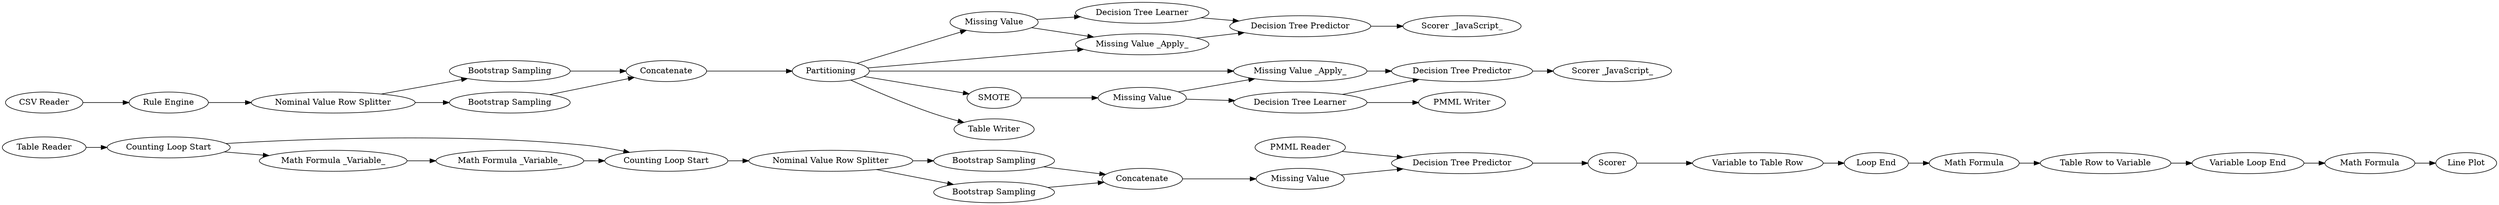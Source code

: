 digraph {
	183 -> 184
	179 -> 186
	117 -> 123
	184 -> 168
	129 -> 120
	150 -> 149
	117 -> 115
	130 -> 132
	168 -> 189
	182 -> 188
	123 -> 124
	146 -> 181
	180 -> 146
	120 -> 117
	128 -> 129
	186 -> 187
	173 -> 146
	149 -> 140
	188 -> 160
	127 -> 129
	120 -> 135
	126 -> 127
	120 -> 136
	186 -> 152
	96 -> 126
	147 -> 140
	131 -> 130
	136 -> 131
	126 -> 128
	115 -> 124
	153 -> 187
	140 -> 173
	120 -> 115
	160 -> 183
	187 -> 150
	130 -> 178
	152 -> 153
	132 -> 138
	181 -> 182
	185 -> 96
	120 -> 177
	150 -> 147
	131 -> 135
	124 -> 137
	135 -> 132
	126 [label="Nominal Value Row Splitter"]
	136 [label=SMOTE]
	153 [label="Math Formula _Variable_"]
	138 [label="Scorer _JavaScript_"]
	182 [label="Variable to Table Row"]
	149 [label="Bootstrap Sampling"]
	184 [label="Variable Loop End"]
	180 [label="PMML Reader"]
	168 [label="Math Formula"]
	185 [label="CSV Reader"]
	189 [label="Line Plot"]
	137 [label="Scorer _JavaScript_"]
	188 [label="Loop End"]
	131 [label="Missing Value"]
	183 [label="Table Row to Variable"]
	177 [label="Table Writer"]
	146 [label="Decision Tree Predictor"]
	129 [label=Concatenate]
	150 [label="Nominal Value Row Splitter"]
	123 [label="Decision Tree Learner"]
	115 [label="Missing Value _Apply_"]
	127 [label="Bootstrap Sampling"]
	173 [label="Missing Value"]
	178 [label="PMML Writer"]
	147 [label="Bootstrap Sampling"]
	124 [label="Decision Tree Predictor"]
	135 [label="Missing Value _Apply_"]
	117 [label="Missing Value"]
	160 [label="Math Formula"]
	179 [label="Table Reader"]
	96 [label="Rule Engine"]
	120 [label=Partitioning]
	140 [label=Concatenate]
	186 [label="Counting Loop Start"]
	130 [label="Decision Tree Learner"]
	181 [label=Scorer]
	187 [label="Counting Loop Start"]
	152 [label="Math Formula _Variable_"]
	128 [label="Bootstrap Sampling"]
	132 [label="Decision Tree Predictor"]
	rankdir=LR
}
